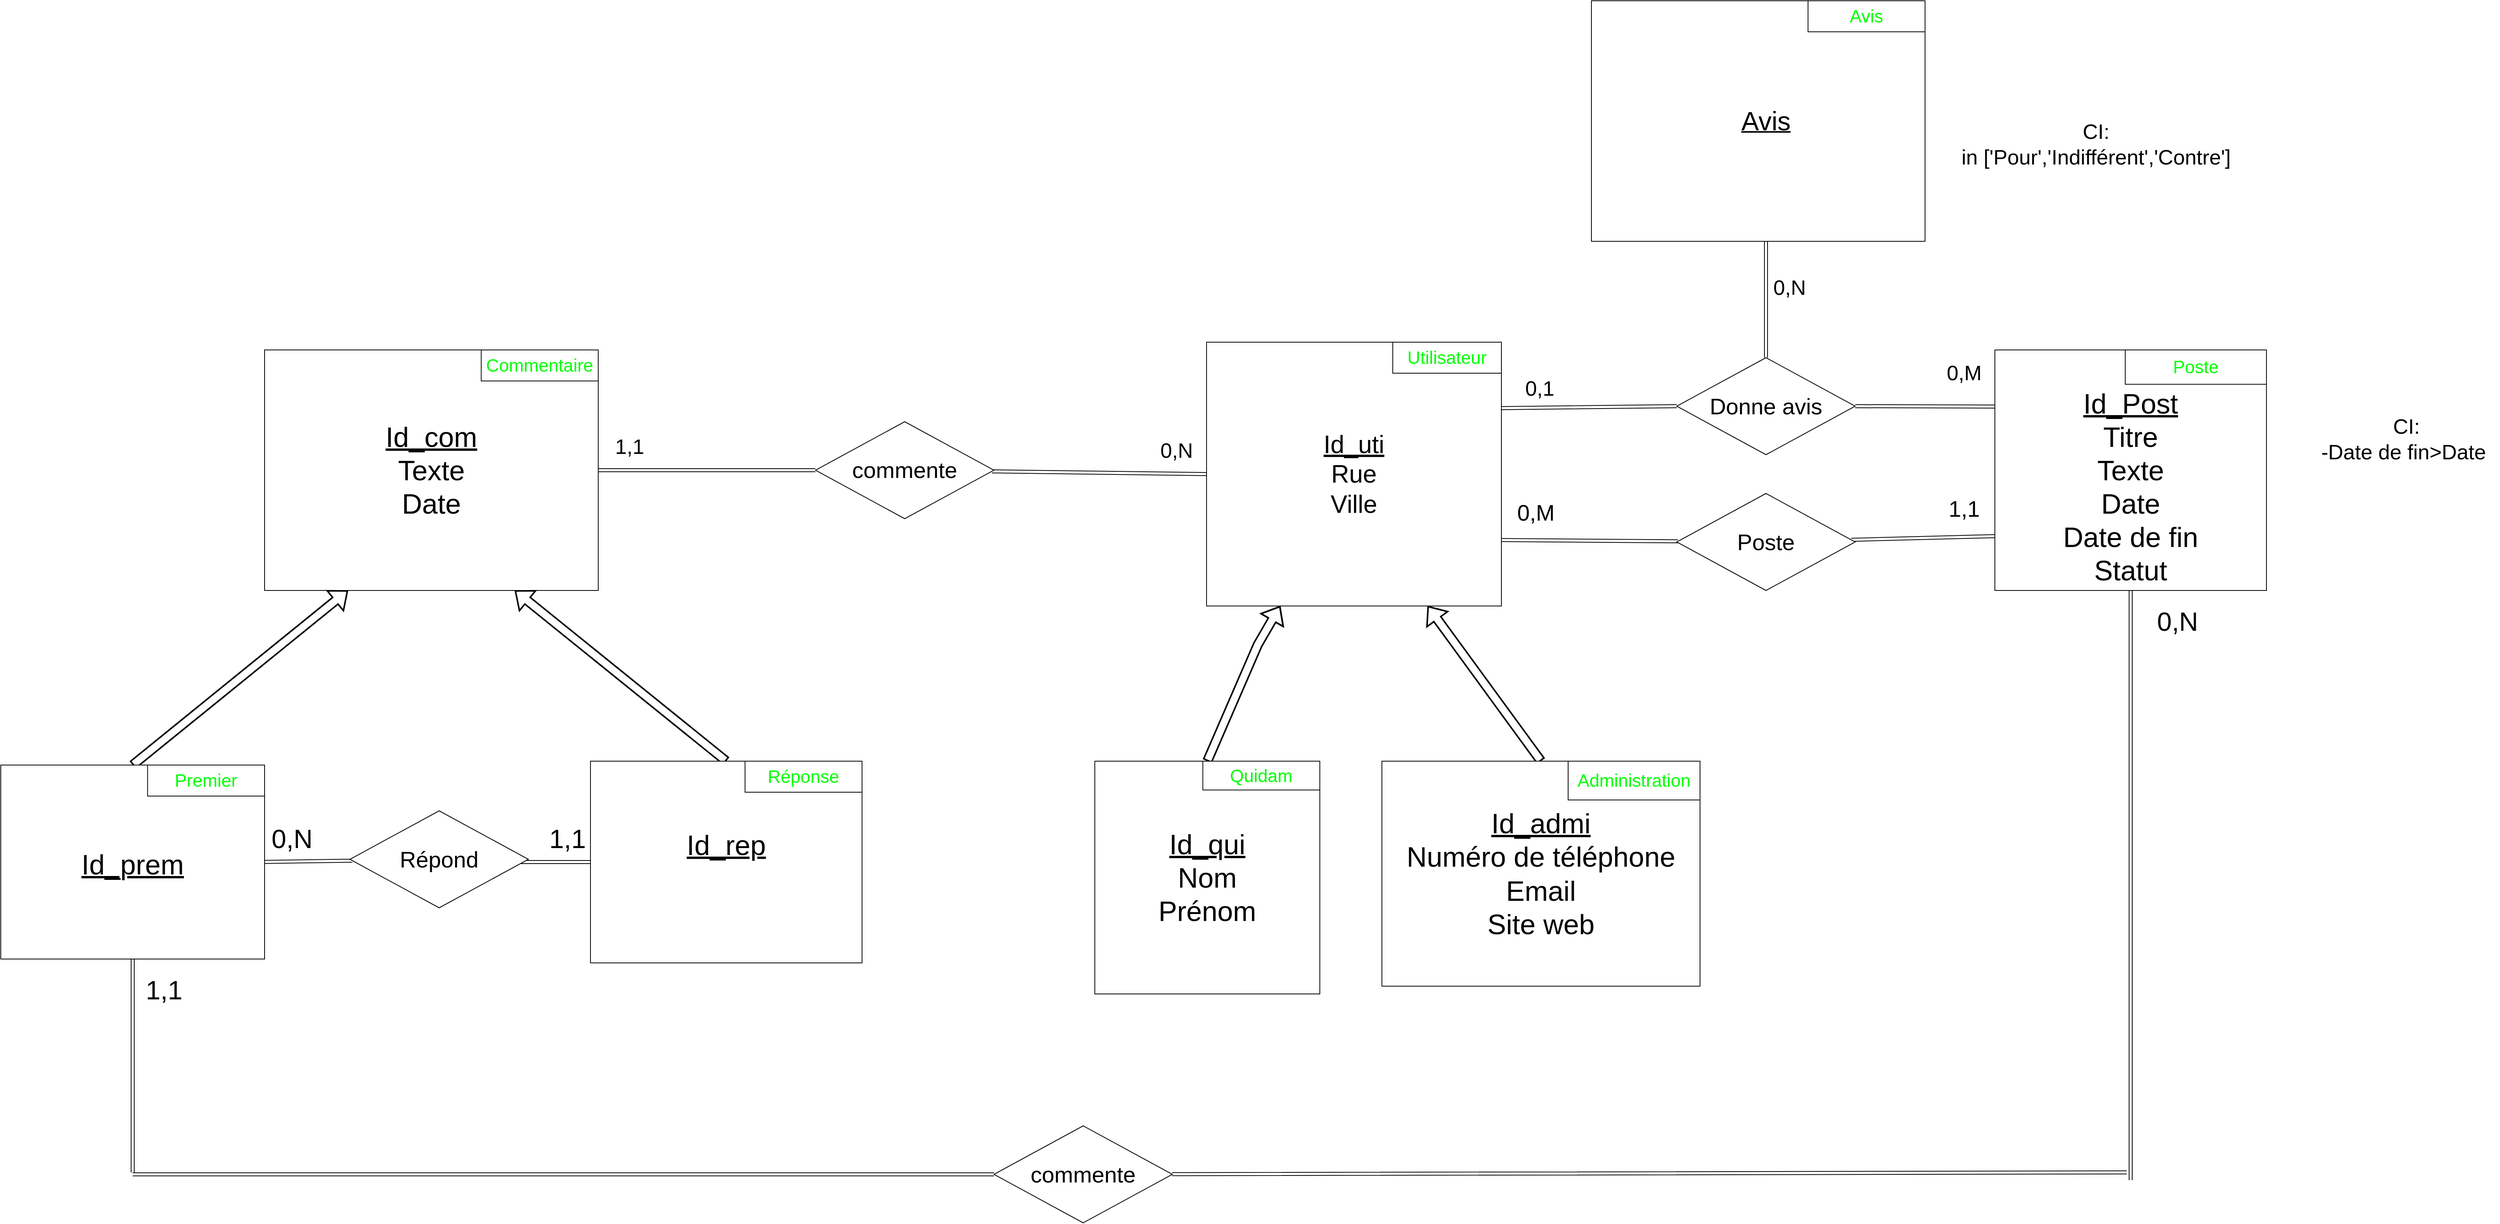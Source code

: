 <mxfile version="15.9.1" type="device"><diagram id="ZCSnsbPU3U6POkcGEPcw" name="Page-1"><mxGraphModel dx="3063" dy="2840" grid="1" gridSize="10" guides="1" tooltips="1" connect="1" arrows="1" fold="1" page="1" pageScale="1" pageWidth="827" pageHeight="1169" background="none" math="0" shadow="0"><root><mxCell id="0"/><mxCell id="1" parent="0"/><mxCell id="sP0WHA9P3jmu4KsIvjnq-1" value="" style="rounded=0;whiteSpace=wrap;html=1;container=1;fontSize=20;align=center;verticalAlign=middle;backgroundOutline=0;" parent="1" vertex="1"><mxGeometry x="1664" y="-20" width="380" height="340" as="geometry"><mxRectangle x="-120" y="40" width="50" height="40" as="alternateBounds"/></mxGeometry></mxCell><mxCell id="sP0WHA9P3jmu4KsIvjnq-2" value="&lt;font color=&quot;#00ff00&quot; style=&quot;font-size: 23px&quot;&gt;Utilisateur&lt;/font&gt;" style="rounded=0;whiteSpace=wrap;html=1;fontSize=20;" parent="sP0WHA9P3jmu4KsIvjnq-1" vertex="1"><mxGeometry x="240" width="140" height="40" as="geometry"/></mxCell><mxCell id="sP0WHA9P3jmu4KsIvjnq-3" value="&lt;font style=&quot;font-size: 32px&quot;&gt;&lt;u&gt;Id_uti&lt;/u&gt;&lt;br&gt;Rue&lt;br&gt;Ville&lt;br&gt;&lt;/font&gt;" style="rounded=0;whiteSpace=wrap;html=1;fontSize=20;align=center;verticalAlign=middle;strokeColor=none;fillColor=none;" parent="sP0WHA9P3jmu4KsIvjnq-1" vertex="1"><mxGeometry width="380" height="340" as="geometry"/></mxCell><mxCell id="sP0WHA9P3jmu4KsIvjnq-10" style="rounded=0;orthogonalLoop=1;jettySize=auto;html=1;exitX=0.5;exitY=0;exitDx=0;exitDy=0;entryX=0.25;entryY=1;entryDx=0;entryDy=0;fontSize=20;fontColor=#00FF00;endArrow=block;endFill=1;strokeWidth=2;strokeColor=default;shape=flexArrow;endSize=6;startSize=6;" parent="1" source="sP0WHA9P3jmu4KsIvjnq-4" target="sP0WHA9P3jmu4KsIvjnq-3" edge="1"><mxGeometry relative="1" as="geometry"><Array as="points"><mxPoint x="1730" y="370"/></Array></mxGeometry></mxCell><mxCell id="sP0WHA9P3jmu4KsIvjnq-4" value="" style="rounded=0;whiteSpace=wrap;html=1;container=1;fontSize=20;align=center;verticalAlign=middle;backgroundOutline=0;" parent="1" vertex="1"><mxGeometry x="1520" y="520" width="290" height="300" as="geometry"><mxRectangle x="-120" y="200" width="50" height="40" as="alternateBounds"/></mxGeometry></mxCell><mxCell id="sP0WHA9P3jmu4KsIvjnq-5" value="&lt;font style=&quot;font-size: 36px&quot;&gt;&lt;u&gt;Id_qui&lt;/u&gt;&lt;br&gt;Nom&lt;br&gt;Prénom&lt;br&gt;&lt;/font&gt;" style="rounded=0;whiteSpace=wrap;html=1;fontSize=20;align=center;verticalAlign=middle;strokeColor=none;fillColor=none;" parent="sP0WHA9P3jmu4KsIvjnq-4" vertex="1"><mxGeometry width="290" height="300" as="geometry"/></mxCell><mxCell id="sP0WHA9P3jmu4KsIvjnq-6" value="&lt;font color=&quot;#00ff00&quot; style=&quot;font-size: 23px&quot;&gt;Quidam&lt;/font&gt;" style="rounded=0;whiteSpace=wrap;html=1;fontSize=20;" parent="sP0WHA9P3jmu4KsIvjnq-4" vertex="1"><mxGeometry x="139.2" width="150.8" height="37.143" as="geometry"/></mxCell><mxCell id="sP0WHA9P3jmu4KsIvjnq-11" style="edgeStyle=none;shape=flexArrow;rounded=0;orthogonalLoop=1;jettySize=auto;html=1;exitX=0.5;exitY=0;exitDx=0;exitDy=0;entryX=0.75;entryY=1;entryDx=0;entryDy=0;fontSize=20;fontColor=#00FF00;endArrow=block;endFill=1;startSize=6;endSize=6;strokeColor=default;strokeWidth=2;" parent="1" source="sP0WHA9P3jmu4KsIvjnq-7" target="sP0WHA9P3jmu4KsIvjnq-3" edge="1"><mxGeometry relative="1" as="geometry"/></mxCell><mxCell id="sP0WHA9P3jmu4KsIvjnq-7" value="" style="rounded=0;whiteSpace=wrap;html=1;container=1;fontSize=20;align=center;verticalAlign=middle;backgroundOutline=0;" parent="1" vertex="1"><mxGeometry x="1890" y="520" width="410" height="290" as="geometry"><mxRectangle x="-120" y="200" width="50" height="40" as="alternateBounds"/></mxGeometry></mxCell><mxCell id="sP0WHA9P3jmu4KsIvjnq-8" value="&lt;font style=&quot;font-size: 36px&quot;&gt;&lt;u&gt;Id_admi&lt;/u&gt;&lt;br&gt;Numéro de téléphone&lt;br&gt;Email&lt;br&gt;Site web&lt;br&gt;&lt;/font&gt;" style="rounded=0;whiteSpace=wrap;html=1;fontSize=20;align=center;verticalAlign=middle;strokeColor=none;fillColor=none;" parent="sP0WHA9P3jmu4KsIvjnq-7" vertex="1"><mxGeometry width="410" height="290" as="geometry"/></mxCell><mxCell id="sP0WHA9P3jmu4KsIvjnq-9" value="&lt;font color=&quot;#00ff00&quot; style=&quot;font-size: 23px&quot;&gt;Administration&lt;/font&gt;" style="rounded=0;whiteSpace=wrap;html=1;fontSize=20;" parent="sP0WHA9P3jmu4KsIvjnq-7" vertex="1"><mxGeometry x="240" width="170" height="50" as="geometry"/></mxCell><mxCell id="sP0WHA9P3jmu4KsIvjnq-12" value="" style="rounded=0;whiteSpace=wrap;html=1;container=1;fontSize=20;align=center;verticalAlign=middle;backgroundOutline=0;" parent="1" vertex="1"><mxGeometry x="2680" y="-10" width="350" height="310" as="geometry"><mxRectangle x="-120" y="200" width="50" height="40" as="alternateBounds"/></mxGeometry></mxCell><mxCell id="sP0WHA9P3jmu4KsIvjnq-14" value="&lt;font color=&quot;#00ff00&quot; style=&quot;font-size: 23px&quot;&gt;Poste&lt;/font&gt;" style="rounded=0;whiteSpace=wrap;html=1;fontSize=20;" parent="sP0WHA9P3jmu4KsIvjnq-12" vertex="1"><mxGeometry x="168.0" width="182" height="44.286" as="geometry"/></mxCell><mxCell id="sP0WHA9P3jmu4KsIvjnq-13" value="&lt;font style=&quot;font-size: 36px&quot;&gt;&lt;br&gt;&lt;u&gt;Id_Post&lt;/u&gt;&lt;br&gt;Titre&lt;br&gt;Texte&lt;br&gt;Date&lt;br&gt;Date de fin&lt;br&gt;Statut&lt;/font&gt;" style="rounded=0;whiteSpace=wrap;html=1;fontSize=20;align=center;verticalAlign=middle;strokeColor=none;fillColor=none;" parent="sP0WHA9P3jmu4KsIvjnq-12" vertex="1"><mxGeometry width="350" height="310" as="geometry"/></mxCell><mxCell id="sP0WHA9P3jmu4KsIvjnq-15" value="" style="rounded=0;whiteSpace=wrap;html=1;container=1;fontSize=20;align=center;verticalAlign=middle;backgroundOutline=0;recursiveResize=0;" parent="1" vertex="1"><mxGeometry x="450" y="-10" width="430" height="310" as="geometry"><mxRectangle x="-120" y="200" width="50" height="40" as="alternateBounds"/></mxGeometry></mxCell><mxCell id="sP0WHA9P3jmu4KsIvjnq-17" value="&lt;font color=&quot;#00ff00&quot; style=&quot;font-size: 23px&quot;&gt;Commentaire&lt;/font&gt;" style="rounded=0;whiteSpace=wrap;html=1;fontSize=20;" parent="sP0WHA9P3jmu4KsIvjnq-15" vertex="1"><mxGeometry x="279.2" width="150.8" height="40" as="geometry"/></mxCell><mxCell id="sP0WHA9P3jmu4KsIvjnq-16" value="&lt;font style=&quot;font-size: 36px&quot;&gt;&lt;u&gt;Id_com&lt;br&gt;&lt;/u&gt;Texte&lt;br&gt;Date&lt;/font&gt;" style="rounded=0;whiteSpace=wrap;html=1;fontSize=20;align=center;verticalAlign=middle;strokeColor=none;fillColor=none;" parent="sP0WHA9P3jmu4KsIvjnq-15" vertex="1"><mxGeometry width="430" height="310" as="geometry"/></mxCell><mxCell id="fPI_3ntIjHWgx_xs7nmr-2" style="edgeStyle=orthogonalEdgeStyle;rounded=0;orthogonalLoop=1;jettySize=auto;html=1;exitX=0.5;exitY=1;exitDx=0;exitDy=0;" edge="1" parent="sP0WHA9P3jmu4KsIvjnq-15" source="sP0WHA9P3jmu4KsIvjnq-16" target="sP0WHA9P3jmu4KsIvjnq-16"><mxGeometry relative="1" as="geometry"/></mxCell><mxCell id="sP0WHA9P3jmu4KsIvjnq-24" style="edgeStyle=none;shape=flexArrow;rounded=0;orthogonalLoop=1;jettySize=auto;html=1;exitX=0.5;exitY=0;exitDx=0;exitDy=0;entryX=0.25;entryY=1;entryDx=0;entryDy=0;fontSize=20;fontColor=#FF0000;endArrow=block;endFill=1;startSize=6;endSize=6;strokeColor=default;strokeWidth=2;" parent="1" source="sP0WHA9P3jmu4KsIvjnq-18" target="sP0WHA9P3jmu4KsIvjnq-16" edge="1"><mxGeometry relative="1" as="geometry"/></mxCell><mxCell id="sP0WHA9P3jmu4KsIvjnq-18" value="" style="rounded=0;whiteSpace=wrap;html=1;container=1;fontSize=20;align=center;verticalAlign=middle;backgroundOutline=0;recursiveResize=0;" parent="1" vertex="1"><mxGeometry x="110" y="525" width="340" height="250" as="geometry"><mxRectangle x="-120" y="200" width="50" height="40" as="alternateBounds"/></mxGeometry></mxCell><mxCell id="sP0WHA9P3jmu4KsIvjnq-20" value="&lt;font color=&quot;#00ff00&quot; style=&quot;font-size: 23px&quot;&gt;Premier&lt;/font&gt;" style="rounded=0;whiteSpace=wrap;html=1;fontSize=20;" parent="sP0WHA9P3jmu4KsIvjnq-18" vertex="1"><mxGeometry x="189.2" width="150.8" height="40" as="geometry"/></mxCell><mxCell id="sP0WHA9P3jmu4KsIvjnq-19" value="&lt;font style=&quot;font-size: 36px&quot;&gt;&lt;u&gt;Id_prem&lt;/u&gt;&lt;/font&gt;&lt;font color=&quot;#00ff00&quot;&gt;&lt;br&gt;&lt;/font&gt;" style="rounded=0;whiteSpace=wrap;html=1;fontSize=20;align=center;verticalAlign=middle;strokeColor=none;fillColor=none;" parent="sP0WHA9P3jmu4KsIvjnq-18" vertex="1"><mxGeometry y="5" width="340" height="245" as="geometry"/></mxCell><mxCell id="sP0WHA9P3jmu4KsIvjnq-25" style="edgeStyle=none;shape=flexArrow;rounded=0;orthogonalLoop=1;jettySize=auto;html=1;exitX=0.5;exitY=0;exitDx=0;exitDy=0;entryX=0.75;entryY=1;entryDx=0;entryDy=0;fontSize=20;fontColor=#FF0000;endArrow=block;endFill=1;startSize=6;endSize=6;strokeColor=default;strokeWidth=2;" parent="1" source="sP0WHA9P3jmu4KsIvjnq-21" target="sP0WHA9P3jmu4KsIvjnq-16" edge="1"><mxGeometry relative="1" as="geometry"/></mxCell><mxCell id="fPI_3ntIjHWgx_xs7nmr-78" style="edgeStyle=none;shape=link;rounded=0;orthogonalLoop=1;jettySize=auto;html=1;entryX=0.913;entryY=0.528;entryDx=0;entryDy=0;entryPerimeter=0;fontSize=34;fontColor=#000000;" edge="1" parent="1" source="sP0WHA9P3jmu4KsIvjnq-21" target="fPI_3ntIjHWgx_xs7nmr-77"><mxGeometry relative="1" as="geometry"/></mxCell><mxCell id="sP0WHA9P3jmu4KsIvjnq-21" value="" style="rounded=0;whiteSpace=wrap;html=1;container=1;fontSize=20;align=center;verticalAlign=middle;backgroundOutline=0;recursiveResize=0;" parent="1" vertex="1"><mxGeometry x="870" y="520" width="350" height="260" as="geometry"><mxRectangle x="-120" y="200" width="50" height="40" as="alternateBounds"/></mxGeometry></mxCell><mxCell id="sP0WHA9P3jmu4KsIvjnq-22" value="&lt;font style=&quot;font-size: 36px&quot;&gt;&lt;u&gt;Id_rep&lt;br&gt;&lt;/u&gt;&lt;br&gt;&lt;/font&gt;" style="rounded=0;whiteSpace=wrap;html=1;fontSize=20;align=center;verticalAlign=middle;strokeColor=none;fillColor=none;" parent="sP0WHA9P3jmu4KsIvjnq-21" vertex="1"><mxGeometry width="350" height="260" as="geometry"/></mxCell><mxCell id="sP0WHA9P3jmu4KsIvjnq-23" value="&lt;font color=&quot;#00ff00&quot; style=&quot;font-size: 23px&quot;&gt;Réponse&lt;/font&gt;" style="rounded=0;whiteSpace=wrap;html=1;fontSize=20;" parent="sP0WHA9P3jmu4KsIvjnq-21" vertex="1"><mxGeometry x="199.2" width="150.8" height="40" as="geometry"/></mxCell><mxCell id="fPI_3ntIjHWgx_xs7nmr-1" style="edgeStyle=orthogonalEdgeStyle;rounded=0;orthogonalLoop=1;jettySize=auto;html=1;exitX=0.5;exitY=1;exitDx=0;exitDy=0;" edge="1" parent="1" source="sP0WHA9P3jmu4KsIvjnq-4" target="sP0WHA9P3jmu4KsIvjnq-4"><mxGeometry relative="1" as="geometry"/></mxCell><mxCell id="fPI_3ntIjHWgx_xs7nmr-4" value="&lt;font style=&quot;font-size: 29px&quot;&gt;Donne avis&lt;/font&gt;" style="rhombus;whiteSpace=wrap;html=1;fontSize=23;fontColor=#000000;" vertex="1" parent="1"><mxGeometry x="2270" width="230" height="125" as="geometry"/></mxCell><mxCell id="fPI_3ntIjHWgx_xs7nmr-11" style="edgeStyle=none;shape=link;rounded=0;orthogonalLoop=1;jettySize=auto;html=1;entryX=0;entryY=0.5;entryDx=0;entryDy=0;fontSize=23;fontColor=#000000;exitX=1;exitY=0.25;exitDx=0;exitDy=0;" edge="1" parent="1" source="sP0WHA9P3jmu4KsIvjnq-3" target="fPI_3ntIjHWgx_xs7nmr-4"><mxGeometry relative="1" as="geometry"/></mxCell><mxCell id="fPI_3ntIjHWgx_xs7nmr-12" style="edgeStyle=none;shape=link;rounded=0;orthogonalLoop=1;jettySize=auto;html=1;entryX=1;entryY=0.5;entryDx=0;entryDy=0;fontSize=23;fontColor=#000000;" edge="1" parent="1" target="fPI_3ntIjHWgx_xs7nmr-4"><mxGeometry relative="1" as="geometry"><mxPoint x="2680" y="63" as="sourcePoint"/><mxPoint x="2490" y="146" as="targetPoint"/></mxGeometry></mxCell><mxCell id="fPI_3ntIjHWgx_xs7nmr-13" value="&lt;font style=&quot;font-size: 27px&quot;&gt;0,1&lt;/font&gt;" style="text;html=1;align=center;verticalAlign=middle;resizable=0;points=[];autosize=1;strokeColor=none;fillColor=none;fontSize=23;fontColor=#000000;" vertex="1" parent="1"><mxGeometry x="2068" y="20" width="50" height="40" as="geometry"/></mxCell><mxCell id="fPI_3ntIjHWgx_xs7nmr-14" value="0,M" style="text;html=1;align=center;verticalAlign=middle;resizable=0;points=[];autosize=1;strokeColor=none;fillColor=none;fontSize=27;fontColor=#000000;" vertex="1" parent="1"><mxGeometry x="2610" width="60" height="40" as="geometry"/></mxCell><mxCell id="fPI_3ntIjHWgx_xs7nmr-33" style="edgeStyle=none;shape=link;rounded=0;orthogonalLoop=1;jettySize=auto;html=1;entryX=0;entryY=0.5;entryDx=0;entryDy=0;fontSize=27;fontColor=#000000;" edge="1" parent="1" source="fPI_3ntIjHWgx_xs7nmr-32" target="sP0WHA9P3jmu4KsIvjnq-3"><mxGeometry relative="1" as="geometry"/></mxCell><mxCell id="fPI_3ntIjHWgx_xs7nmr-35" style="edgeStyle=none;shape=link;rounded=0;orthogonalLoop=1;jettySize=auto;html=1;entryX=1;entryY=0.5;entryDx=0;entryDy=0;fontSize=27;fontColor=#000000;" edge="1" parent="1" source="fPI_3ntIjHWgx_xs7nmr-32" target="sP0WHA9P3jmu4KsIvjnq-16"><mxGeometry relative="1" as="geometry"/></mxCell><mxCell id="fPI_3ntIjHWgx_xs7nmr-32" value="&lt;font style=&quot;font-size: 29px&quot;&gt;commente&lt;/font&gt;" style="rhombus;whiteSpace=wrap;html=1;fontSize=23;fontColor=#000000;" vertex="1" parent="1"><mxGeometry x="1160" y="82.5" width="230" height="125" as="geometry"/></mxCell><mxCell id="fPI_3ntIjHWgx_xs7nmr-36" value="&lt;font style=&quot;font-size: 27px&quot;&gt;1,1&lt;/font&gt;" style="text;html=1;align=center;verticalAlign=middle;resizable=0;points=[];autosize=1;strokeColor=none;fillColor=none;fontSize=23;fontColor=#000000;" vertex="1" parent="1"><mxGeometry x="895" y="95" width="50" height="40" as="geometry"/></mxCell><mxCell id="fPI_3ntIjHWgx_xs7nmr-37" value="0,N" style="text;html=1;align=center;verticalAlign=middle;resizable=0;points=[];autosize=1;strokeColor=none;fillColor=none;fontSize=27;fontColor=#000000;" vertex="1" parent="1"><mxGeometry x="1595" y="100" width="60" height="40" as="geometry"/></mxCell><mxCell id="fPI_3ntIjHWgx_xs7nmr-61" value="" style="rounded=0;whiteSpace=wrap;html=1;container=1;fontSize=20;align=center;verticalAlign=middle;backgroundOutline=0;recursiveResize=0;" vertex="1" parent="1"><mxGeometry x="2160" y="-460" width="430" height="310" as="geometry"><mxRectangle x="-120" y="200" width="50" height="40" as="alternateBounds"/></mxGeometry></mxCell><mxCell id="fPI_3ntIjHWgx_xs7nmr-62" value="&lt;font color=&quot;#00ff00&quot; style=&quot;font-size: 23px&quot;&gt;Avis&lt;/font&gt;" style="rounded=0;whiteSpace=wrap;html=1;fontSize=20;" vertex="1" parent="fPI_3ntIjHWgx_xs7nmr-61"><mxGeometry x="279.2" width="150.8" height="40" as="geometry"/></mxCell><mxCell id="fPI_3ntIjHWgx_xs7nmr-63" value="&lt;u&gt;&lt;font style=&quot;font-size: 34px&quot;&gt;Avis&lt;/font&gt;&lt;/u&gt;" style="rounded=0;whiteSpace=wrap;html=1;fontSize=20;align=center;verticalAlign=middle;strokeColor=none;fillColor=none;" vertex="1" parent="fPI_3ntIjHWgx_xs7nmr-61"><mxGeometry x="10" width="430" height="310" as="geometry"/></mxCell><mxCell id="fPI_3ntIjHWgx_xs7nmr-64" style="edgeStyle=orthogonalEdgeStyle;rounded=0;orthogonalLoop=1;jettySize=auto;html=1;exitX=0.5;exitY=1;exitDx=0;exitDy=0;" edge="1" parent="fPI_3ntIjHWgx_xs7nmr-61" source="fPI_3ntIjHWgx_xs7nmr-63" target="fPI_3ntIjHWgx_xs7nmr-63"><mxGeometry relative="1" as="geometry"/></mxCell><mxCell id="fPI_3ntIjHWgx_xs7nmr-65" style="edgeStyle=none;shape=link;rounded=0;orthogonalLoop=1;jettySize=auto;html=1;entryX=0.5;entryY=0;entryDx=0;entryDy=0;fontSize=27;fontColor=#000000;" edge="1" parent="1" source="fPI_3ntIjHWgx_xs7nmr-63" target="fPI_3ntIjHWgx_xs7nmr-4"><mxGeometry relative="1" as="geometry"/></mxCell><mxCell id="fPI_3ntIjHWgx_xs7nmr-66" value="0,N" style="text;html=1;align=center;verticalAlign=middle;resizable=0;points=[];autosize=1;strokeColor=none;fillColor=none;fontSize=27;fontColor=#000000;" vertex="1" parent="1"><mxGeometry x="2385" y="-110" width="60" height="40" as="geometry"/></mxCell><mxCell id="fPI_3ntIjHWgx_xs7nmr-68" value="CI:&lt;br&gt;-Date de fin&amp;gt;Date&amp;nbsp;" style="text;html=1;align=center;verticalAlign=middle;resizable=0;points=[];autosize=1;strokeColor=none;fillColor=none;fontSize=27;fontColor=#000000;" vertex="1" parent="1"><mxGeometry x="3090" y="70" width="240" height="70" as="geometry"/></mxCell><mxCell id="fPI_3ntIjHWgx_xs7nmr-80" style="edgeStyle=none;shape=link;rounded=0;orthogonalLoop=1;jettySize=auto;html=1;fontSize=34;fontColor=#000000;" edge="1" parent="1" source="fPI_3ntIjHWgx_xs7nmr-77" target="sP0WHA9P3jmu4KsIvjnq-19"><mxGeometry relative="1" as="geometry"/></mxCell><mxCell id="fPI_3ntIjHWgx_xs7nmr-77" value="&lt;font style=&quot;font-size: 29px&quot;&gt;Répond&lt;/font&gt;" style="rhombus;whiteSpace=wrap;html=1;fontSize=23;fontColor=#000000;" vertex="1" parent="1"><mxGeometry x="560" y="584" width="230" height="125" as="geometry"/></mxCell><mxCell id="fPI_3ntIjHWgx_xs7nmr-81" value="0,N" style="text;html=1;align=center;verticalAlign=middle;resizable=0;points=[];autosize=1;strokeColor=none;fillColor=none;fontSize=34;fontColor=#000000;" vertex="1" parent="1"><mxGeometry x="450" y="595" width="70" height="50" as="geometry"/></mxCell><mxCell id="fPI_3ntIjHWgx_xs7nmr-82" value="1,1" style="text;html=1;align=center;verticalAlign=middle;resizable=0;points=[];autosize=1;strokeColor=none;fillColor=none;fontSize=34;fontColor=#000000;" vertex="1" parent="1"><mxGeometry x="810" y="595" width="60" height="50" as="geometry"/></mxCell><mxCell id="fPI_3ntIjHWgx_xs7nmr-83" style="edgeStyle=none;shape=link;rounded=0;orthogonalLoop=1;jettySize=auto;html=1;fontSize=34;fontColor=#000000;" edge="1" parent="1" source="sP0WHA9P3jmu4KsIvjnq-19"><mxGeometry relative="1" as="geometry"><mxPoint x="280" y="1050" as="targetPoint"/></mxGeometry></mxCell><mxCell id="fPI_3ntIjHWgx_xs7nmr-85" style="edgeStyle=none;shape=link;rounded=0;orthogonalLoop=1;jettySize=auto;html=1;fontSize=34;fontColor=#000000;" edge="1" parent="1" source="fPI_3ntIjHWgx_xs7nmr-84"><mxGeometry relative="1" as="geometry"><mxPoint x="280" y="1052.5" as="targetPoint"/></mxGeometry></mxCell><mxCell id="fPI_3ntIjHWgx_xs7nmr-86" style="edgeStyle=none;shape=link;rounded=0;orthogonalLoop=1;jettySize=auto;html=1;fontSize=34;fontColor=#000000;" edge="1" parent="1" source="fPI_3ntIjHWgx_xs7nmr-84"><mxGeometry relative="1" as="geometry"><mxPoint x="2850" y="1050" as="targetPoint"/></mxGeometry></mxCell><mxCell id="fPI_3ntIjHWgx_xs7nmr-84" value="&lt;font style=&quot;font-size: 29px&quot;&gt;commente&lt;/font&gt;" style="rhombus;whiteSpace=wrap;html=1;fontSize=23;fontColor=#000000;" vertex="1" parent="1"><mxGeometry x="1390" y="990" width="230" height="125" as="geometry"/></mxCell><mxCell id="fPI_3ntIjHWgx_xs7nmr-88" style="edgeStyle=none;shape=link;rounded=0;orthogonalLoop=1;jettySize=auto;html=1;fontSize=34;fontColor=#000000;" edge="1" parent="1" source="sP0WHA9P3jmu4KsIvjnq-13"><mxGeometry relative="1" as="geometry"><mxPoint x="2855" y="1060.0" as="targetPoint"/></mxGeometry></mxCell><mxCell id="fPI_3ntIjHWgx_xs7nmr-89" value="0,N" style="text;html=1;align=center;verticalAlign=middle;resizable=0;points=[];autosize=1;strokeColor=none;fillColor=none;fontSize=34;fontColor=#000000;" vertex="1" parent="1"><mxGeometry x="2880" y="315" width="70" height="50" as="geometry"/></mxCell><mxCell id="fPI_3ntIjHWgx_xs7nmr-90" value="1,1" style="text;html=1;align=center;verticalAlign=middle;resizable=0;points=[];autosize=1;strokeColor=none;fillColor=none;fontSize=34;fontColor=#000000;" vertex="1" parent="1"><mxGeometry x="290" y="790" width="60" height="50" as="geometry"/></mxCell><mxCell id="fPI_3ntIjHWgx_xs7nmr-97" style="edgeStyle=none;shape=link;rounded=0;orthogonalLoop=1;jettySize=auto;html=1;fontSize=29;fontColor=#000000;" edge="1" parent="1" source="fPI_3ntIjHWgx_xs7nmr-95"><mxGeometry relative="1" as="geometry"><mxPoint x="2680" y="230" as="targetPoint"/></mxGeometry></mxCell><mxCell id="fPI_3ntIjHWgx_xs7nmr-100" style="edgeStyle=none;shape=link;rounded=0;orthogonalLoop=1;jettySize=auto;html=1;entryX=1;entryY=0.75;entryDx=0;entryDy=0;fontSize=29;fontColor=#000000;" edge="1" parent="1" source="fPI_3ntIjHWgx_xs7nmr-95" target="sP0WHA9P3jmu4KsIvjnq-3"><mxGeometry relative="1" as="geometry"/></mxCell><mxCell id="fPI_3ntIjHWgx_xs7nmr-95" value="&lt;font style=&quot;font-size: 29px&quot;&gt;Poste&lt;/font&gt;" style="rhombus;whiteSpace=wrap;html=1;fontSize=23;fontColor=#000000;" vertex="1" parent="1"><mxGeometry x="2270" y="175" width="230" height="125" as="geometry"/></mxCell><mxCell id="fPI_3ntIjHWgx_xs7nmr-101" value="0,M" style="text;html=1;align=center;verticalAlign=middle;resizable=0;points=[];autosize=1;strokeColor=none;fillColor=none;fontSize=29;fontColor=#000000;" vertex="1" parent="1"><mxGeometry x="2058" y="180" width="60" height="40" as="geometry"/></mxCell><mxCell id="fPI_3ntIjHWgx_xs7nmr-102" value="1,1" style="text;html=1;align=center;verticalAlign=middle;resizable=0;points=[];autosize=1;strokeColor=none;fillColor=none;fontSize=29;fontColor=#000000;" vertex="1" parent="1"><mxGeometry x="2610" y="175" width="60" height="40" as="geometry"/></mxCell><mxCell id="fPI_3ntIjHWgx_xs7nmr-67" value="CI:&lt;br&gt;in ['Pour','Indifférent','Contre']" style="text;html=1;align=center;verticalAlign=middle;resizable=0;points=[];autosize=1;strokeColor=none;fillColor=none;fontSize=27;fontColor=#000000;" vertex="1" parent="1"><mxGeometry x="2630" y="-310" width="360" height="70" as="geometry"/></mxCell></root></mxGraphModel></diagram></mxfile>